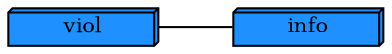 
digraph 
	{
	graph [rankdir=LR];
	node [shape=box3d font="courier" fontsize=10 width=1 height=0.25 style="filled" fillcolor="dodgerblue" fixedsize=true];
	viol [label="viol"];
	info [label="info"];

	node [shape=none style="" fillcolor="" width=0 height=0 label=""]
	edge[dir=none]

	viol -> info;
	}
